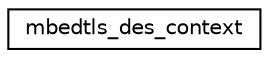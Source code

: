 digraph "Graphical Class Hierarchy"
{
 // LATEX_PDF_SIZE
  edge [fontname="Helvetica",fontsize="10",labelfontname="Helvetica",labelfontsize="10"];
  node [fontname="Helvetica",fontsize="10",shape=record];
  rankdir="LR";
  Node0 [label="mbedtls_des_context",height=0.2,width=0.4,color="black", fillcolor="white", style="filled",URL="$d7/d13/structmbedtls__des__context.html",tooltip="DES context structure."];
}
